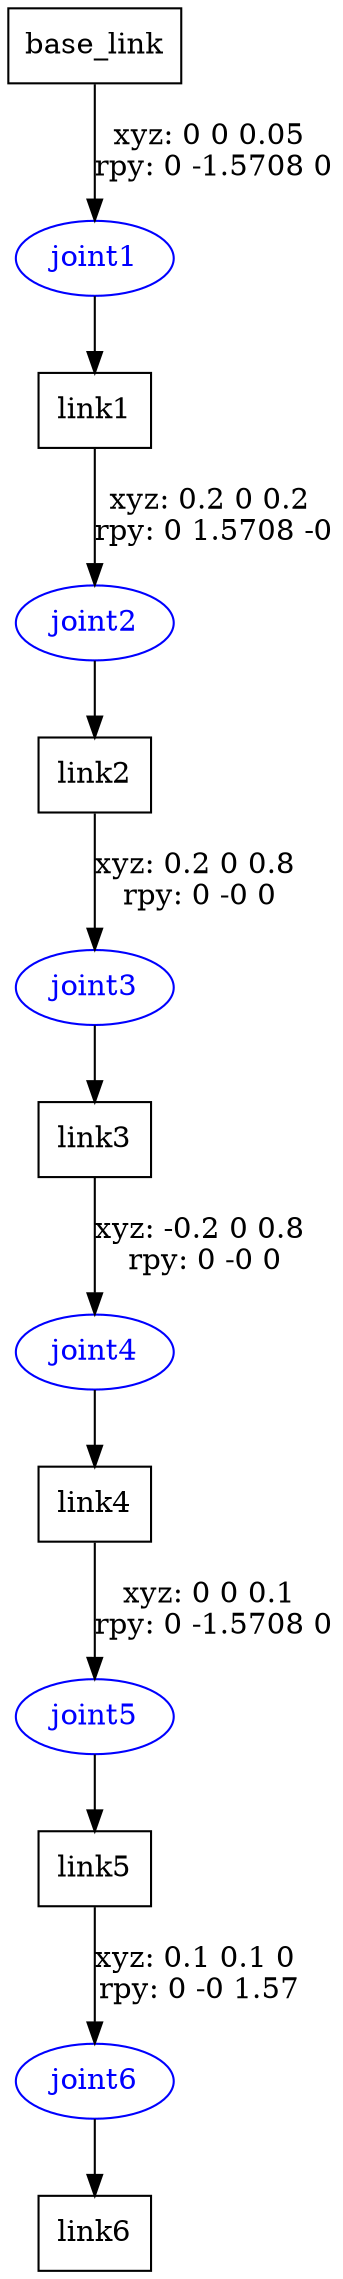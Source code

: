 digraph G {
node [shape=box];
"base_link" [label="base_link"];
"link1" [label="link1"];
"link2" [label="link2"];
"link3" [label="link3"];
"link4" [label="link4"];
"link5" [label="link5"];
"link6" [label="link6"];
node [shape=ellipse, color=blue, fontcolor=blue];
"base_link" -> "joint1" [label="xyz: 0 0 0.05 \nrpy: 0 -1.5708 0"]
"joint1" -> "link1"
"link1" -> "joint2" [label="xyz: 0.2 0 0.2 \nrpy: 0 1.5708 -0"]
"joint2" -> "link2"
"link2" -> "joint3" [label="xyz: 0.2 0 0.8 \nrpy: 0 -0 0"]
"joint3" -> "link3"
"link3" -> "joint4" [label="xyz: -0.2 0 0.8 \nrpy: 0 -0 0"]
"joint4" -> "link4"
"link4" -> "joint5" [label="xyz: 0 0 0.1 \nrpy: 0 -1.5708 0"]
"joint5" -> "link5"
"link5" -> "joint6" [label="xyz: 0.1 0.1 0 \nrpy: 0 -0 1.57"]
"joint6" -> "link6"
}
